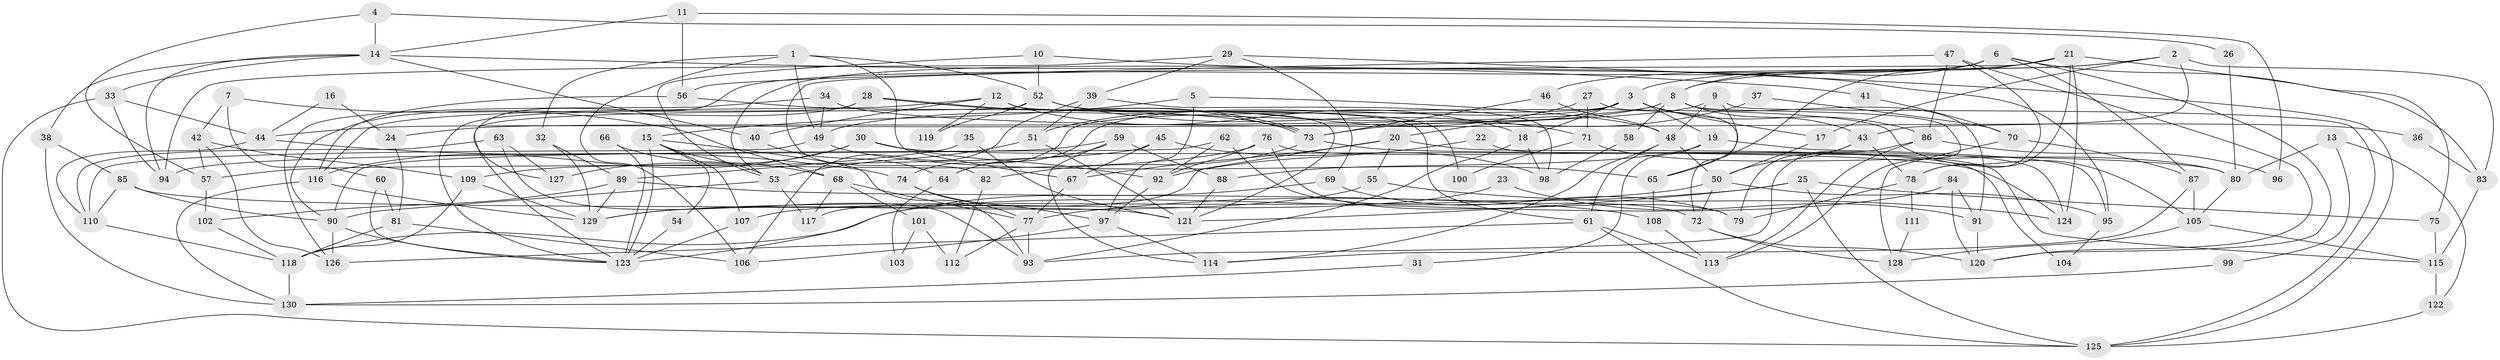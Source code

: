 // Generated by graph-tools (version 1.1) at 2025/01/03/09/25 03:01:58]
// undirected, 130 vertices, 260 edges
graph export_dot {
graph [start="1"]
  node [color=gray90,style=filled];
  1;
  2;
  3;
  4;
  5;
  6;
  7;
  8;
  9;
  10;
  11;
  12;
  13;
  14;
  15;
  16;
  17;
  18;
  19;
  20;
  21;
  22;
  23;
  24;
  25;
  26;
  27;
  28;
  29;
  30;
  31;
  32;
  33;
  34;
  35;
  36;
  37;
  38;
  39;
  40;
  41;
  42;
  43;
  44;
  45;
  46;
  47;
  48;
  49;
  50;
  51;
  52;
  53;
  54;
  55;
  56;
  57;
  58;
  59;
  60;
  61;
  62;
  63;
  64;
  65;
  66;
  67;
  68;
  69;
  70;
  71;
  72;
  73;
  74;
  75;
  76;
  77;
  78;
  79;
  80;
  81;
  82;
  83;
  84;
  85;
  86;
  87;
  88;
  89;
  90;
  91;
  92;
  93;
  94;
  95;
  96;
  97;
  98;
  99;
  100;
  101;
  102;
  103;
  104;
  105;
  106;
  107;
  108;
  109;
  110;
  111;
  112;
  113;
  114;
  115;
  116;
  117;
  118;
  119;
  120;
  121;
  122;
  123;
  124;
  125;
  126;
  127;
  128;
  129;
  130;
  1 -- 67;
  1 -- 32;
  1 -- 49;
  1 -- 52;
  1 -- 106;
  2 -- 43;
  2 -- 17;
  2 -- 3;
  2 -- 8;
  2 -- 83;
  3 -- 18;
  3 -- 17;
  3 -- 19;
  3 -- 20;
  3 -- 64;
  3 -- 74;
  3 -- 86;
  4 -- 14;
  4 -- 57;
  4 -- 26;
  5 -- 97;
  5 -- 15;
  5 -- 48;
  6 -- 120;
  6 -- 8;
  6 -- 53;
  6 -- 83;
  6 -- 87;
  6 -- 127;
  7 -- 68;
  7 -- 42;
  7 -- 60;
  8 -- 113;
  8 -- 24;
  8 -- 43;
  8 -- 49;
  8 -- 58;
  8 -- 91;
  9 -- 48;
  9 -- 44;
  9 -- 65;
  9 -- 125;
  10 -- 53;
  10 -- 95;
  10 -- 52;
  11 -- 56;
  11 -- 14;
  11 -- 96;
  12 -- 121;
  12 -- 61;
  12 -- 18;
  12 -- 40;
  12 -- 100;
  12 -- 116;
  12 -- 119;
  13 -- 122;
  13 -- 80;
  13 -- 99;
  14 -- 94;
  14 -- 38;
  14 -- 33;
  14 -- 40;
  14 -- 41;
  15 -- 93;
  15 -- 123;
  15 -- 53;
  15 -- 54;
  15 -- 107;
  16 -- 44;
  16 -- 24;
  17 -- 50;
  18 -- 93;
  18 -- 98;
  19 -- 88;
  19 -- 31;
  19 -- 95;
  20 -- 115;
  20 -- 55;
  20 -- 67;
  20 -- 117;
  21 -- 46;
  21 -- 65;
  21 -- 75;
  21 -- 78;
  21 -- 82;
  21 -- 124;
  22 -- 92;
  22 -- 124;
  23 -- 107;
  23 -- 91;
  24 -- 81;
  25 -- 77;
  25 -- 125;
  25 -- 75;
  25 -- 121;
  26 -- 80;
  27 -- 72;
  27 -- 51;
  27 -- 71;
  28 -- 90;
  28 -- 73;
  28 -- 73;
  28 -- 123;
  29 -- 94;
  29 -- 125;
  29 -- 39;
  29 -- 69;
  30 -- 116;
  30 -- 92;
  30 -- 124;
  30 -- 127;
  31 -- 130;
  32 -- 129;
  32 -- 89;
  33 -- 44;
  33 -- 94;
  33 -- 125;
  34 -- 126;
  34 -- 49;
  34 -- 36;
  35 -- 89;
  35 -- 121;
  36 -- 83;
  37 -- 70;
  37 -- 73;
  38 -- 130;
  38 -- 85;
  39 -- 106;
  39 -- 51;
  39 -- 98;
  40 -- 64;
  41 -- 70;
  42 -- 126;
  42 -- 109;
  42 -- 57;
  43 -- 78;
  43 -- 50;
  43 -- 79;
  44 -- 110;
  44 -- 74;
  45 -- 67;
  45 -- 98;
  45 -- 57;
  46 -- 48;
  46 -- 73;
  47 -- 78;
  47 -- 86;
  47 -- 56;
  47 -- 120;
  48 -- 50;
  48 -- 61;
  48 -- 114;
  49 -- 65;
  49 -- 110;
  50 -- 129;
  50 -- 72;
  50 -- 95;
  51 -- 53;
  51 -- 121;
  52 -- 71;
  52 -- 105;
  52 -- 119;
  52 -- 123;
  53 -- 90;
  53 -- 117;
  54 -- 123;
  55 -- 124;
  55 -- 129;
  56 -- 73;
  56 -- 116;
  57 -- 102;
  58 -- 98;
  59 -- 64;
  59 -- 114;
  59 -- 88;
  59 -- 94;
  60 -- 123;
  60 -- 81;
  61 -- 125;
  61 -- 113;
  61 -- 126;
  62 -- 90;
  62 -- 72;
  62 -- 92;
  63 -- 127;
  63 -- 110;
  63 -- 93;
  64 -- 103;
  65 -- 108;
  66 -- 123;
  66 -- 68;
  67 -- 77;
  68 -- 117;
  68 -- 77;
  68 -- 101;
  69 -- 123;
  69 -- 79;
  70 -- 87;
  70 -- 128;
  71 -- 80;
  71 -- 100;
  72 -- 120;
  72 -- 128;
  73 -- 80;
  73 -- 82;
  74 -- 97;
  74 -- 77;
  75 -- 115;
  76 -- 79;
  76 -- 92;
  76 -- 104;
  76 -- 109;
  77 -- 93;
  77 -- 112;
  78 -- 79;
  78 -- 111;
  80 -- 105;
  81 -- 118;
  81 -- 106;
  82 -- 112;
  83 -- 115;
  84 -- 118;
  84 -- 91;
  84 -- 120;
  85 -- 90;
  85 -- 121;
  85 -- 110;
  86 -- 113;
  86 -- 93;
  86 -- 96;
  87 -- 105;
  87 -- 114;
  88 -- 121;
  89 -- 102;
  89 -- 129;
  89 -- 108;
  90 -- 123;
  90 -- 126;
  91 -- 120;
  92 -- 97;
  95 -- 104;
  97 -- 106;
  97 -- 114;
  99 -- 130;
  101 -- 112;
  101 -- 103;
  102 -- 118;
  105 -- 115;
  105 -- 128;
  107 -- 123;
  108 -- 113;
  109 -- 129;
  109 -- 118;
  110 -- 118;
  111 -- 128;
  115 -- 122;
  116 -- 129;
  116 -- 130;
  118 -- 130;
  122 -- 125;
}

